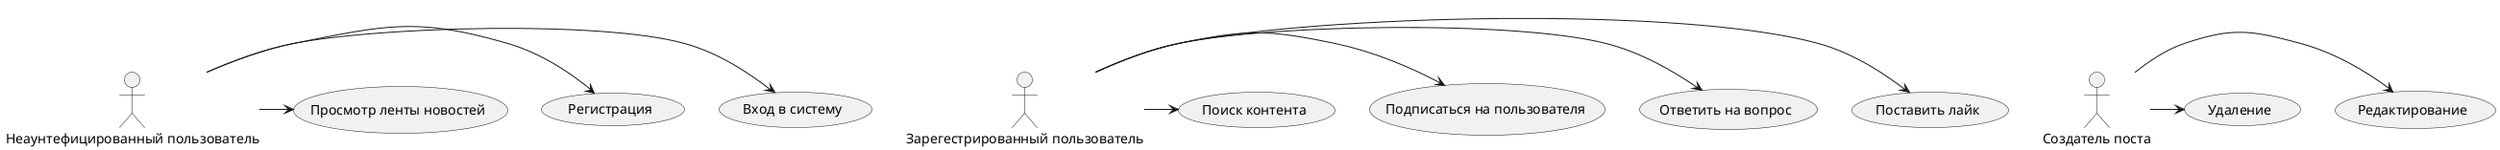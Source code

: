 
@startuml
actor "Неаунтефицированный пользователь" as noAuthUser
actor "Зарегестрированный пользователь" as AuthUser
actor "Создатель поста" as Creator

noAuthUser -> (Вход в систему)
noAuthUser -> (Регистрация)
noAuthUser  -> (Просмотр ленты новостей)

AuthUser  -> (Поставить лайк)
AuthUser  -> (Ответить на вопрос)
AuthUser -> (Подписаться на пользователя)
AuthUser  -> (Поиск контента)

Creator -> (Редактирование)
Creator-> (Удаление)
@enduml
